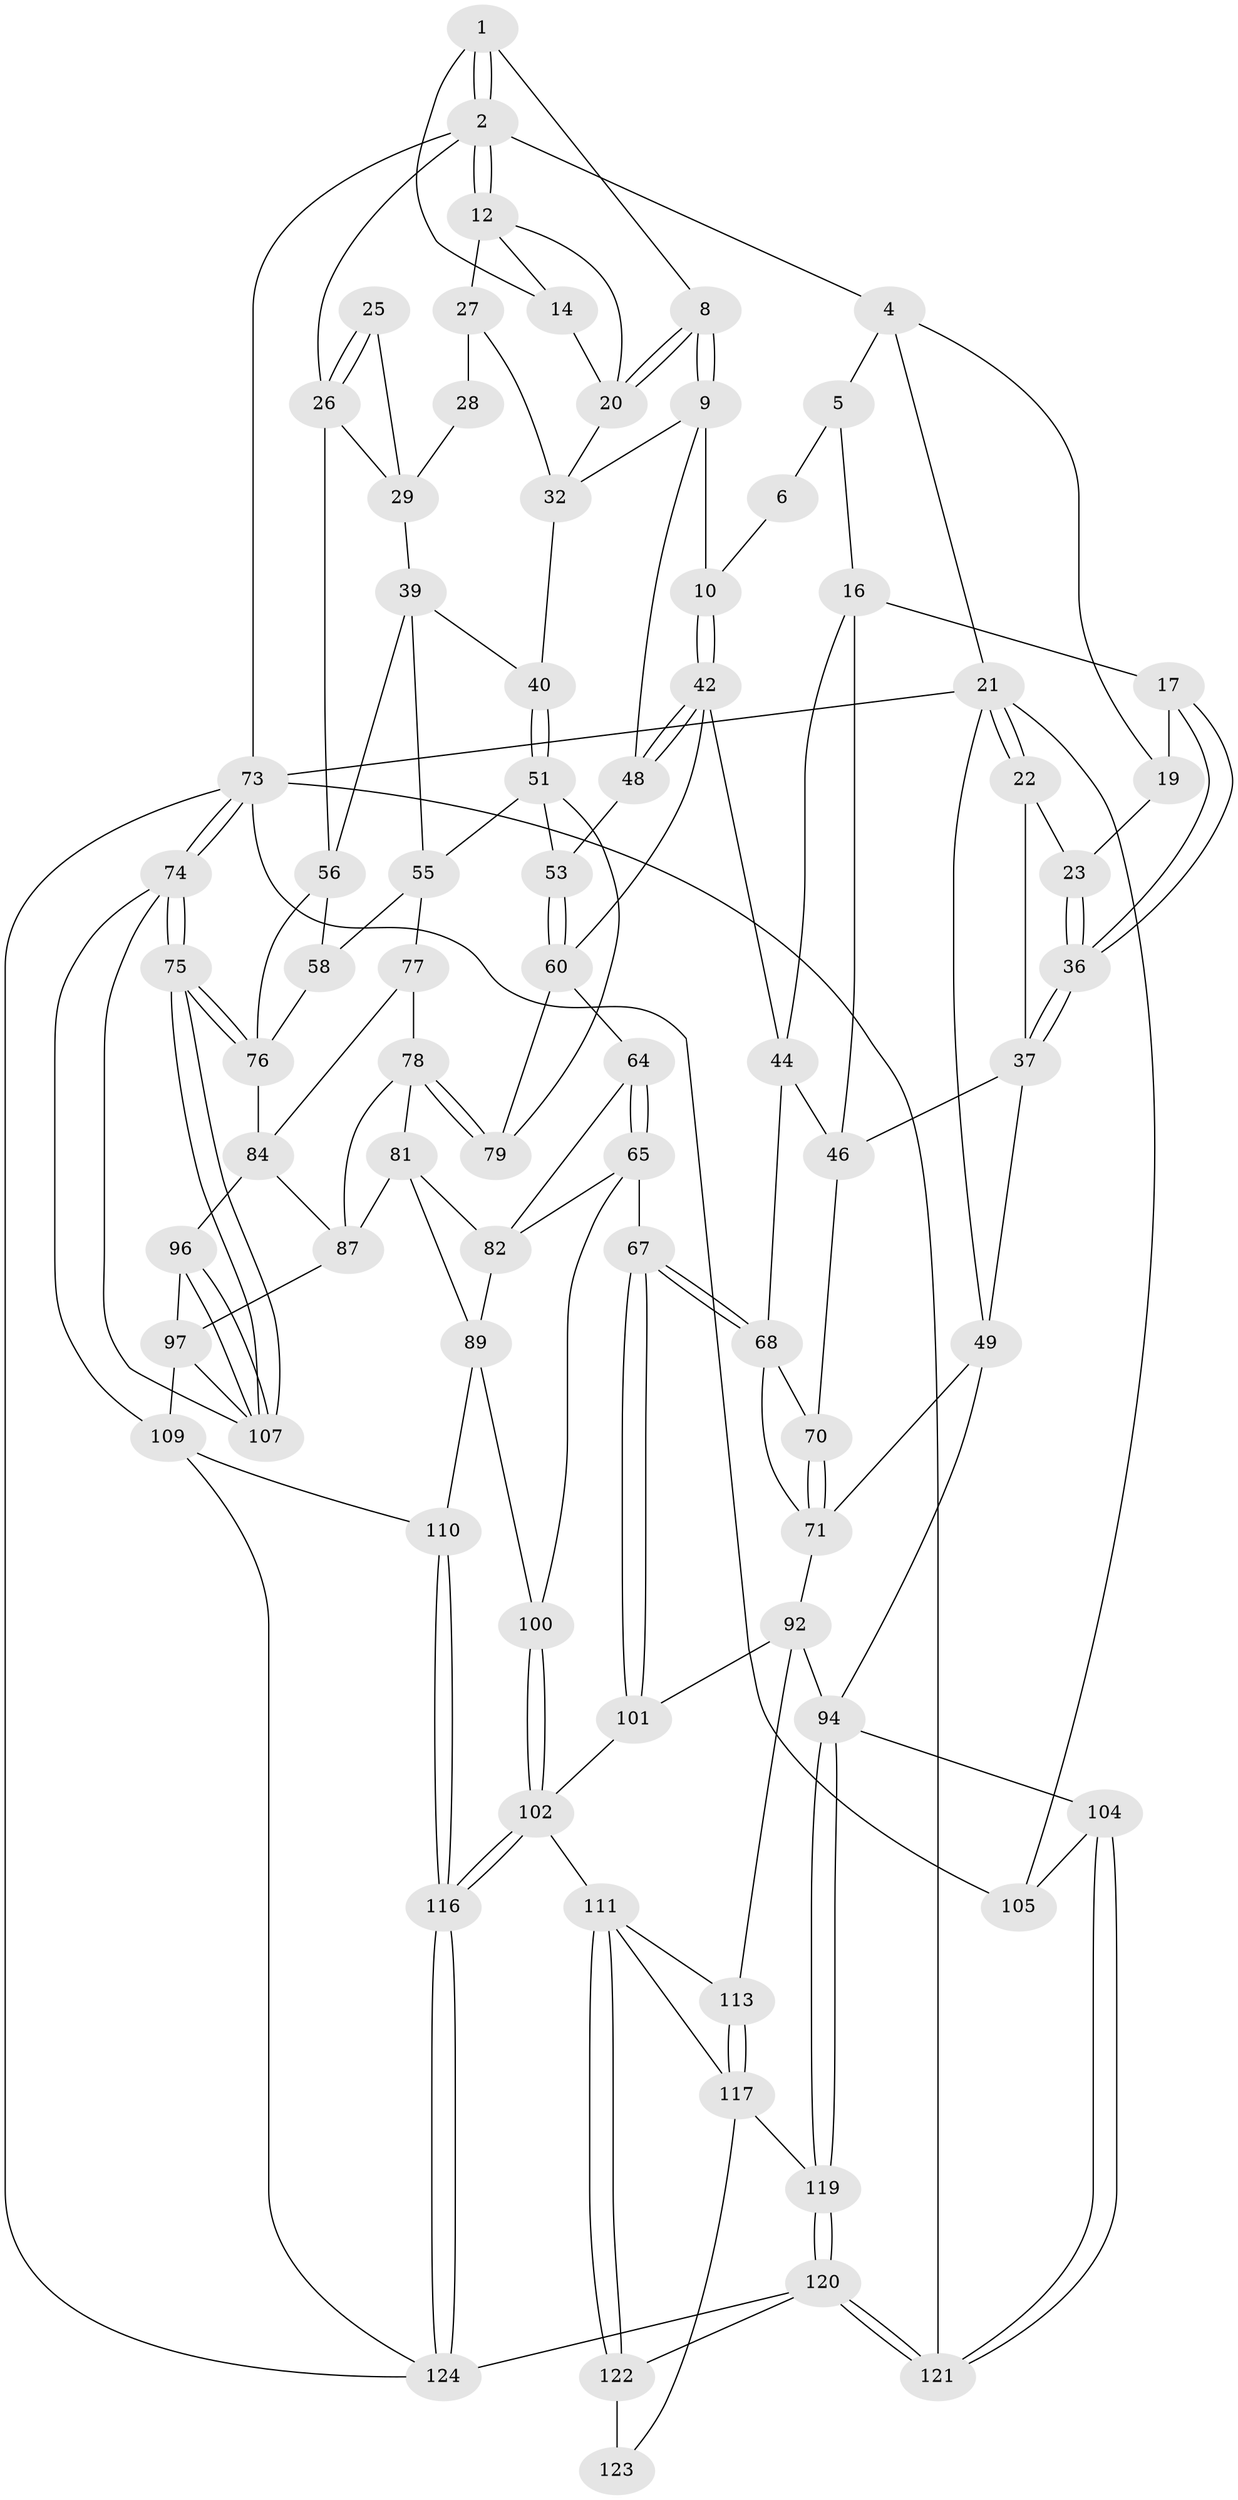 // original degree distribution, {3: 0.031496062992125984, 6: 0.23622047244094488, 4: 0.2283464566929134, 5: 0.5039370078740157}
// Generated by graph-tools (version 1.1) at 2025/42/03/06/25 10:42:34]
// undirected, 78 vertices, 171 edges
graph export_dot {
graph [start="1"]
  node [color=gray90,style=filled];
  1 [pos="+0.7279495449989957+0",super="+7"];
  2 [pos="+1+0",super="+3"];
  4 [pos="+0.20994651482518117+0"];
  5 [pos="+0.21974940345854838+0",super="+15"];
  6 [pos="+0.4566930960283328+0",super="+11"];
  8 [pos="+0.5981980926978272+0.1532961133965286"];
  9 [pos="+0.5786195105326847+0.1833765983981193",super="+35"];
  10 [pos="+0.5727867346332798+0.18351560244842027"];
  12 [pos="+0.863398296796726+0.0650553672212246",super="+13"];
  14 [pos="+0.7724217496226362+0"];
  16 [pos="+0.3570452299802044+0.1855453241549445",super="+45"];
  17 [pos="+0.34271152217055023+0.1856319519689543",super="+18"];
  19 [pos="+0.19898477329704123+0",super="+24"];
  20 [pos="+0.723604509237106+0.08674947937620475",super="+33"];
  21 [pos="+0+0.157581641121227",super="+50"];
  22 [pos="+0.03679434995234761+0.14988792925485642"];
  23 [pos="+0.12854506365875257+0.08755359937157418"];
  25 [pos="+0.91698682198625+0.08096654442682205"];
  26 [pos="+1+0",super="+41"];
  27 [pos="+0.8801711120386495+0.07687513123852305",super="+31"];
  28 [pos="+0.9136568642763075+0.08199042763468603",super="+30"];
  29 [pos="+0.9930637544635672+0.20628806535733263",super="+38"];
  32 [pos="+0.7995845534908085+0.23568198536149182",super="+34"];
  36 [pos="+0.26663480861546784+0.22087441224254842"];
  37 [pos="+0.19166456094889792+0.2926420103459699",super="+47"];
  39 [pos="+0.9014804769895017+0.3633610344408175",super="+54"];
  40 [pos="+0.7472789595453913+0.29612530754932875"];
  42 [pos="+0.4792702730581192+0.41810474843663636",super="+43"];
  44 [pos="+0.461962655802222+0.4218186314547199",super="+62"];
  46 [pos="+0.25377092778495264+0.42998246586450667",super="+63"];
  48 [pos="+0.5319926663460609+0.4324256060818384"];
  49 [pos="+0+0.5245095259519456",super="+72"];
  51 [pos="+0.7288608623900004+0.4577336034497435",super="+52"];
  53 [pos="+0.5760685190596756+0.4590207332908556"];
  55 [pos="+0.8606040929597043+0.5195663954913132",super="+59"];
  56 [pos="+0.9904877234843464+0.4502049246376321",super="+57"];
  58 [pos="+0.9009274814924316+0.5632115526576182"];
  60 [pos="+0.5493217451268425+0.5760558695632538",super="+61"];
  64 [pos="+0.5004674492329896+0.6339983163833388"];
  65 [pos="+0.46805777286283395+0.6659199712809076",super="+66"];
  67 [pos="+0.4490981659061677+0.6718498923939864"];
  68 [pos="+0.44905873824708253+0.6718120844489666",super="+69"];
  70 [pos="+0.2446640586473425+0.6153709688566416"];
  71 [pos="+0.2284521883146119+0.6374512478257606",super="+86"];
  73 [pos="+1+1",super="+106"];
  74 [pos="+1+1",super="+114"];
  75 [pos="+1+0.7233582191027811"];
  76 [pos="+1+0.6734915287173865",super="+83"];
  77 [pos="+0.8472292418533147+0.6256117555062735"];
  78 [pos="+0.6952648387015677+0.5864376411541296",super="+80"];
  79 [pos="+0.6880988785448215+0.5447080510683856"];
  81 [pos="+0.6801499440922021+0.6345510488815959",super="+88"];
  82 [pos="+0.6322055925594252+0.6423686022505235",super="+90"];
  84 [pos="+0.8465970101574973+0.7084527275382145",super="+85"];
  87 [pos="+0.8204584667826448+0.7034136355317598",super="+91"];
  89 [pos="+0.648710095435646+0.7779047131926561",super="+99"];
  92 [pos="+0.25631545663855626+0.7298989633645636",super="+93"];
  94 [pos="+0.1374433006586581+0.8259539740997228",super="+95"];
  96 [pos="+0.858888482032419+0.7475815973961345"];
  97 [pos="+0.86001309011901+0.7676561442968314",super="+98"];
  100 [pos="+0.5605519352227332+0.8127963791852323"];
  101 [pos="+0.41584054729624353+0.741926575088495"];
  102 [pos="+0.4812853559045712+0.8867134666166412",super="+103"];
  104 [pos="+0.06829296448625874+0.8388812975966439"];
  105 [pos="+0+0.8360699804871249"];
  107 [pos="+1+0.7452960281869704",super="+108"];
  109 [pos="+0.8009733205458371+0.8968383280168168",super="+115"];
  110 [pos="+0.6538836243498427+0.8826692804007444"];
  111 [pos="+0.4004223395039327+0.8427168971209344",super="+112"];
  113 [pos="+0.27807665470405696+0.8409830306238789"];
  116 [pos="+0.5646609937100502+1"];
  117 [pos="+0.25782031368713665+0.9479246594646338",super="+118"];
  119 [pos="+0.15789520813700386+1"];
  120 [pos="+0.03962055110992215+1",super="+125"];
  121 [pos="+0+1"];
  122 [pos="+0.38615530146303934+0.8701643766864579",super="+126"];
  123 [pos="+0.33641094632351526+0.9423780319171847"];
  124 [pos="+0.5776976741244197+1",super="+127"];
  1 -- 2;
  1 -- 2;
  1 -- 8;
  1 -- 14;
  2 -- 12;
  2 -- 12;
  2 -- 73;
  2 -- 26;
  2 -- 4;
  4 -- 5;
  4 -- 19;
  4 -- 21;
  5 -- 6 [weight=2];
  5 -- 16;
  6 -- 10;
  8 -- 9;
  8 -- 9;
  8 -- 20;
  8 -- 20;
  9 -- 10;
  9 -- 32;
  9 -- 48;
  10 -- 42;
  10 -- 42;
  12 -- 27;
  12 -- 20;
  12 -- 14;
  14 -- 20;
  16 -- 17;
  16 -- 44;
  16 -- 46;
  17 -- 36;
  17 -- 36;
  17 -- 19 [weight=2];
  19 -- 23;
  20 -- 32;
  21 -- 22;
  21 -- 22;
  21 -- 49;
  21 -- 105;
  21 -- 73;
  22 -- 23;
  22 -- 37;
  23 -- 36;
  23 -- 36;
  25 -- 26;
  25 -- 26;
  25 -- 29;
  26 -- 56;
  26 -- 29;
  27 -- 28 [weight=2];
  27 -- 32;
  28 -- 29;
  29 -- 39;
  32 -- 40;
  36 -- 37;
  36 -- 37;
  37 -- 49;
  37 -- 46;
  39 -- 40;
  39 -- 56;
  39 -- 55;
  40 -- 51;
  40 -- 51;
  42 -- 48;
  42 -- 48;
  42 -- 44;
  42 -- 60;
  44 -- 46;
  44 -- 68;
  46 -- 70;
  48 -- 53;
  49 -- 94;
  49 -- 71;
  51 -- 55;
  51 -- 53;
  51 -- 79;
  53 -- 60;
  53 -- 60;
  55 -- 58;
  55 -- 77;
  56 -- 58;
  56 -- 76;
  58 -- 76;
  60 -- 79;
  60 -- 64;
  64 -- 65;
  64 -- 65;
  64 -- 82;
  65 -- 67;
  65 -- 100;
  65 -- 82;
  67 -- 68;
  67 -- 68;
  67 -- 101;
  67 -- 101;
  68 -- 71;
  68 -- 70;
  70 -- 71;
  70 -- 71;
  71 -- 92;
  73 -- 74;
  73 -- 74;
  73 -- 124;
  73 -- 105;
  73 -- 121;
  74 -- 75;
  74 -- 75;
  74 -- 109;
  74 -- 107;
  75 -- 76;
  75 -- 76;
  75 -- 107;
  75 -- 107;
  76 -- 84;
  77 -- 78;
  77 -- 84;
  78 -- 79;
  78 -- 79;
  78 -- 81;
  78 -- 87;
  81 -- 82;
  81 -- 89;
  81 -- 87;
  82 -- 89;
  84 -- 96;
  84 -- 87;
  87 -- 97;
  89 -- 100;
  89 -- 110;
  92 -- 101;
  92 -- 113;
  92 -- 94;
  94 -- 119;
  94 -- 119;
  94 -- 104;
  96 -- 97;
  96 -- 107;
  96 -- 107;
  97 -- 107;
  97 -- 109;
  100 -- 102;
  100 -- 102;
  101 -- 102;
  102 -- 116;
  102 -- 116;
  102 -- 111;
  104 -- 105;
  104 -- 121;
  104 -- 121;
  109 -- 110;
  109 -- 124;
  110 -- 116;
  110 -- 116;
  111 -- 122;
  111 -- 122;
  111 -- 113;
  111 -- 117;
  113 -- 117;
  113 -- 117;
  116 -- 124;
  116 -- 124;
  117 -- 123;
  117 -- 119;
  119 -- 120;
  119 -- 120;
  120 -- 121;
  120 -- 121;
  120 -- 122;
  120 -- 124;
  122 -- 123 [weight=2];
}
